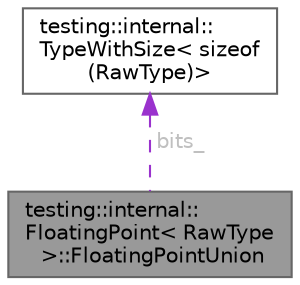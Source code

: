digraph "testing::internal::FloatingPoint&lt; RawType &gt;::FloatingPointUnion"
{
 // LATEX_PDF_SIZE
  bgcolor="transparent";
  edge [fontname=Helvetica,fontsize=10,labelfontname=Helvetica,labelfontsize=10];
  node [fontname=Helvetica,fontsize=10,shape=box,height=0.2,width=0.4];
  Node1 [id="Node000001",label="testing::internal::\lFloatingPoint\< RawType\l \>::FloatingPointUnion",height=0.2,width=0.4,color="gray40", fillcolor="grey60", style="filled", fontcolor="black",tooltip=" "];
  Node2 -> Node1 [id="edge1_Node000001_Node000002",dir="back",color="darkorchid3",style="dashed",tooltip=" ",label=" bits_",fontcolor="grey" ];
  Node2 [id="Node000002",label="testing::internal::\lTypeWithSize\< sizeof\l(RawType)\>",height=0.2,width=0.4,color="gray40", fillcolor="white", style="filled",URL="$classtesting_1_1internal_1_1_type_with_size.html",tooltip=" "];
}
